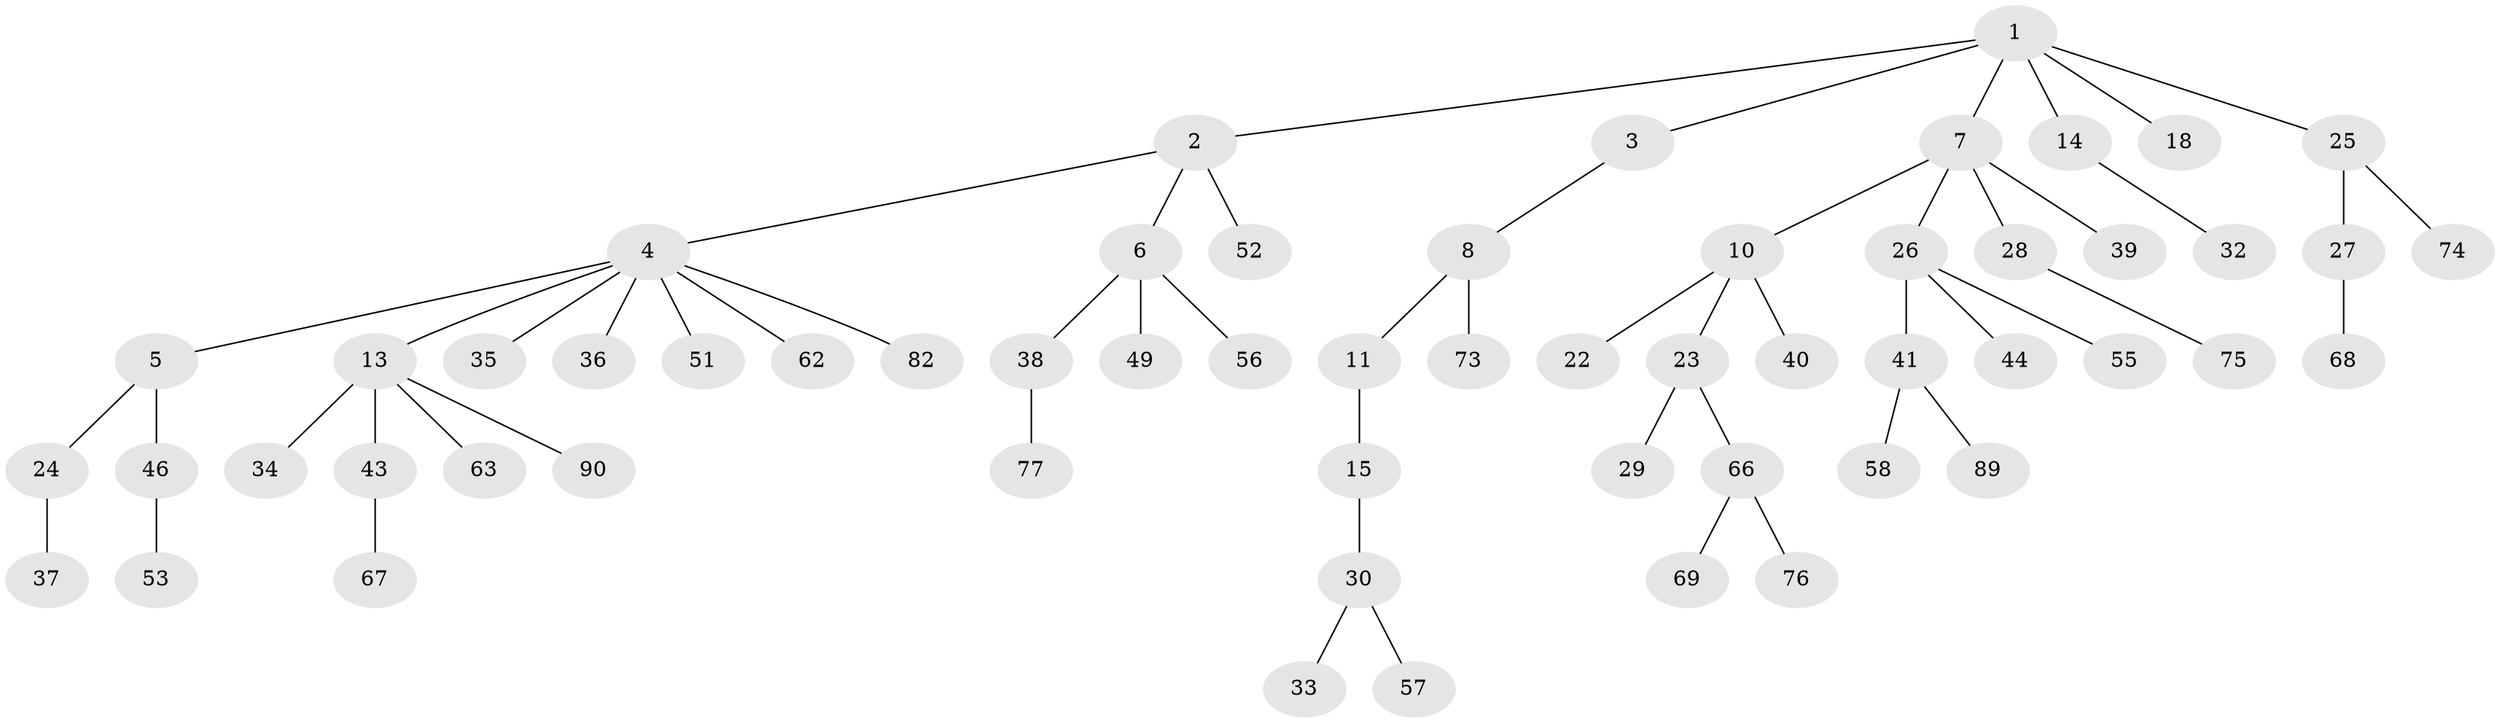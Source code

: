 // Generated by graph-tools (version 1.1) at 2025/52/02/27/25 19:52:11]
// undirected, 58 vertices, 57 edges
graph export_dot {
graph [start="1"]
  node [color=gray90,style=filled];
  1 [super="+17"];
  2 [super="+64"];
  3 [super="+48"];
  4 [super="+12"];
  5 [super="+16"];
  6 [super="+31"];
  7;
  8 [super="+9"];
  10 [super="+20"];
  11 [super="+85"];
  13 [super="+19"];
  14 [super="+21"];
  15;
  18;
  22;
  23 [super="+71"];
  24 [super="+54"];
  25 [super="+84"];
  26 [super="+42"];
  27 [super="+65"];
  28 [super="+86"];
  29 [super="+61"];
  30 [super="+45"];
  32 [super="+88"];
  33 [super="+47"];
  34;
  35;
  36;
  37;
  38 [super="+72"];
  39 [super="+50"];
  40;
  41 [super="+70"];
  43;
  44 [super="+59"];
  46 [super="+60"];
  49 [super="+87"];
  51;
  52;
  53 [super="+79"];
  55;
  56;
  57;
  58;
  62;
  63 [super="+80"];
  66 [super="+83"];
  67 [super="+81"];
  68;
  69;
  73 [super="+78"];
  74;
  75;
  76;
  77;
  82;
  89;
  90;
  1 -- 2;
  1 -- 3;
  1 -- 7;
  1 -- 14;
  1 -- 18;
  1 -- 25;
  2 -- 4;
  2 -- 6;
  2 -- 52;
  3 -- 8;
  4 -- 5;
  4 -- 13;
  4 -- 36;
  4 -- 51;
  4 -- 82;
  4 -- 35;
  4 -- 62;
  5 -- 24;
  5 -- 46;
  6 -- 38;
  6 -- 56;
  6 -- 49;
  7 -- 10;
  7 -- 26;
  7 -- 28;
  7 -- 39;
  8 -- 73;
  8 -- 11;
  10 -- 23;
  10 -- 40;
  10 -- 22;
  11 -- 15;
  13 -- 63;
  13 -- 90;
  13 -- 34;
  13 -- 43;
  14 -- 32;
  15 -- 30;
  23 -- 29;
  23 -- 66;
  24 -- 37;
  25 -- 27;
  25 -- 74;
  26 -- 41;
  26 -- 55;
  26 -- 44;
  27 -- 68;
  28 -- 75;
  30 -- 33;
  30 -- 57;
  38 -- 77;
  41 -- 58;
  41 -- 89;
  43 -- 67;
  46 -- 53;
  66 -- 69;
  66 -- 76;
}
